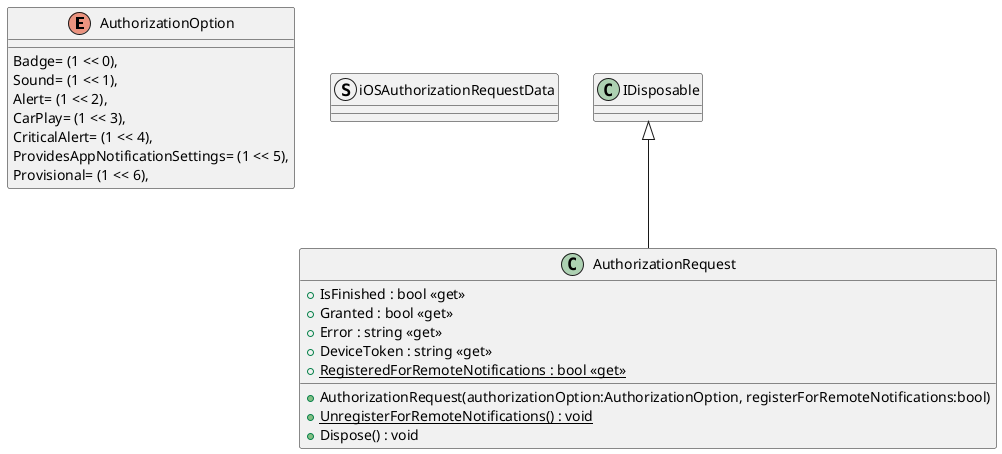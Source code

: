 @startuml
enum AuthorizationOption {
    Badge= (1 << 0),
    Sound= (1 << 1),
    Alert= (1 << 2),
    CarPlay= (1 << 3),
    CriticalAlert= (1 << 4),
    ProvidesAppNotificationSettings= (1 << 5),
    Provisional= (1 << 6),
}
struct iOSAuthorizationRequestData {
}
class AuthorizationRequest {
    + IsFinished : bool <<get>>
    + Granted : bool <<get>>
    + Error : string <<get>>
    + DeviceToken : string <<get>>
    + AuthorizationRequest(authorizationOption:AuthorizationOption, registerForRemoteNotifications:bool)
    + {static} RegisteredForRemoteNotifications : bool <<get>>
    + {static} UnregisterForRemoteNotifications() : void
    + Dispose() : void
}
IDisposable <|-- AuthorizationRequest
@enduml
